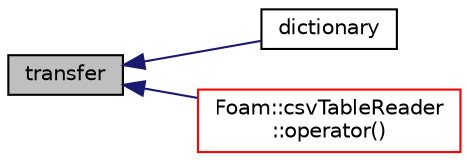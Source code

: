 digraph "transfer"
{
  bgcolor="transparent";
  edge [fontname="Helvetica",fontsize="10",labelfontname="Helvetica",labelfontsize="10"];
  node [fontname="Helvetica",fontsize="10",shape=record];
  rankdir="LR";
  Node1 [label="transfer",height=0.2,width=0.4,color="black", fillcolor="grey75", style="filled", fontcolor="black"];
  Node1 -> Node2 [dir="back",color="midnightblue",fontsize="10",style="solid",fontname="Helvetica"];
  Node2 [label="dictionary",height=0.2,width=0.4,color="black",URL="$a00532.html#aa5e514e4532fd482da6c19c0e515cca7",tooltip="Construct by transferring parameter contents given parent dictionary. "];
  Node1 -> Node3 [dir="back",color="midnightblue",fontsize="10",style="solid",fontname="Helvetica"];
  Node3 [label="Foam::csvTableReader\l::operator()",height=0.2,width=0.4,color="red",URL="$a00445.html#ac2335e8dbee66a96625a4b86d7acbbcf",tooltip="Read the table. "];
}
